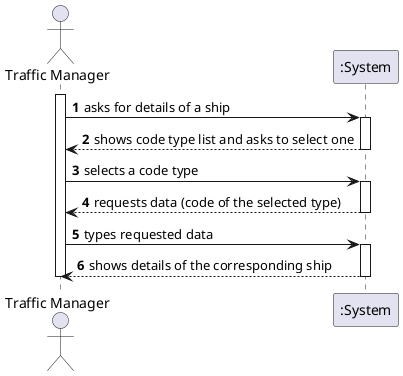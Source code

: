 @startuml
'https://plantuml.com/sequence-diagram

autonumber

actor "Traffic Manager" as TM

activate TM
TM -> ":System" : asks for details of a ship

activate ":System"
":System" --> TM : shows code type list and asks to select one
deactivate ":System"
TM -> ":System" : selects a code type
activate ":System"

":System" --> TM : requests data (code of the selected type)
deactivate ":System"

TM -> ":System" : types requested data

activate ":System"
":System" --> TM : shows details of the corresponding ship
deactivate ":System"

deactivate TM

@enduml